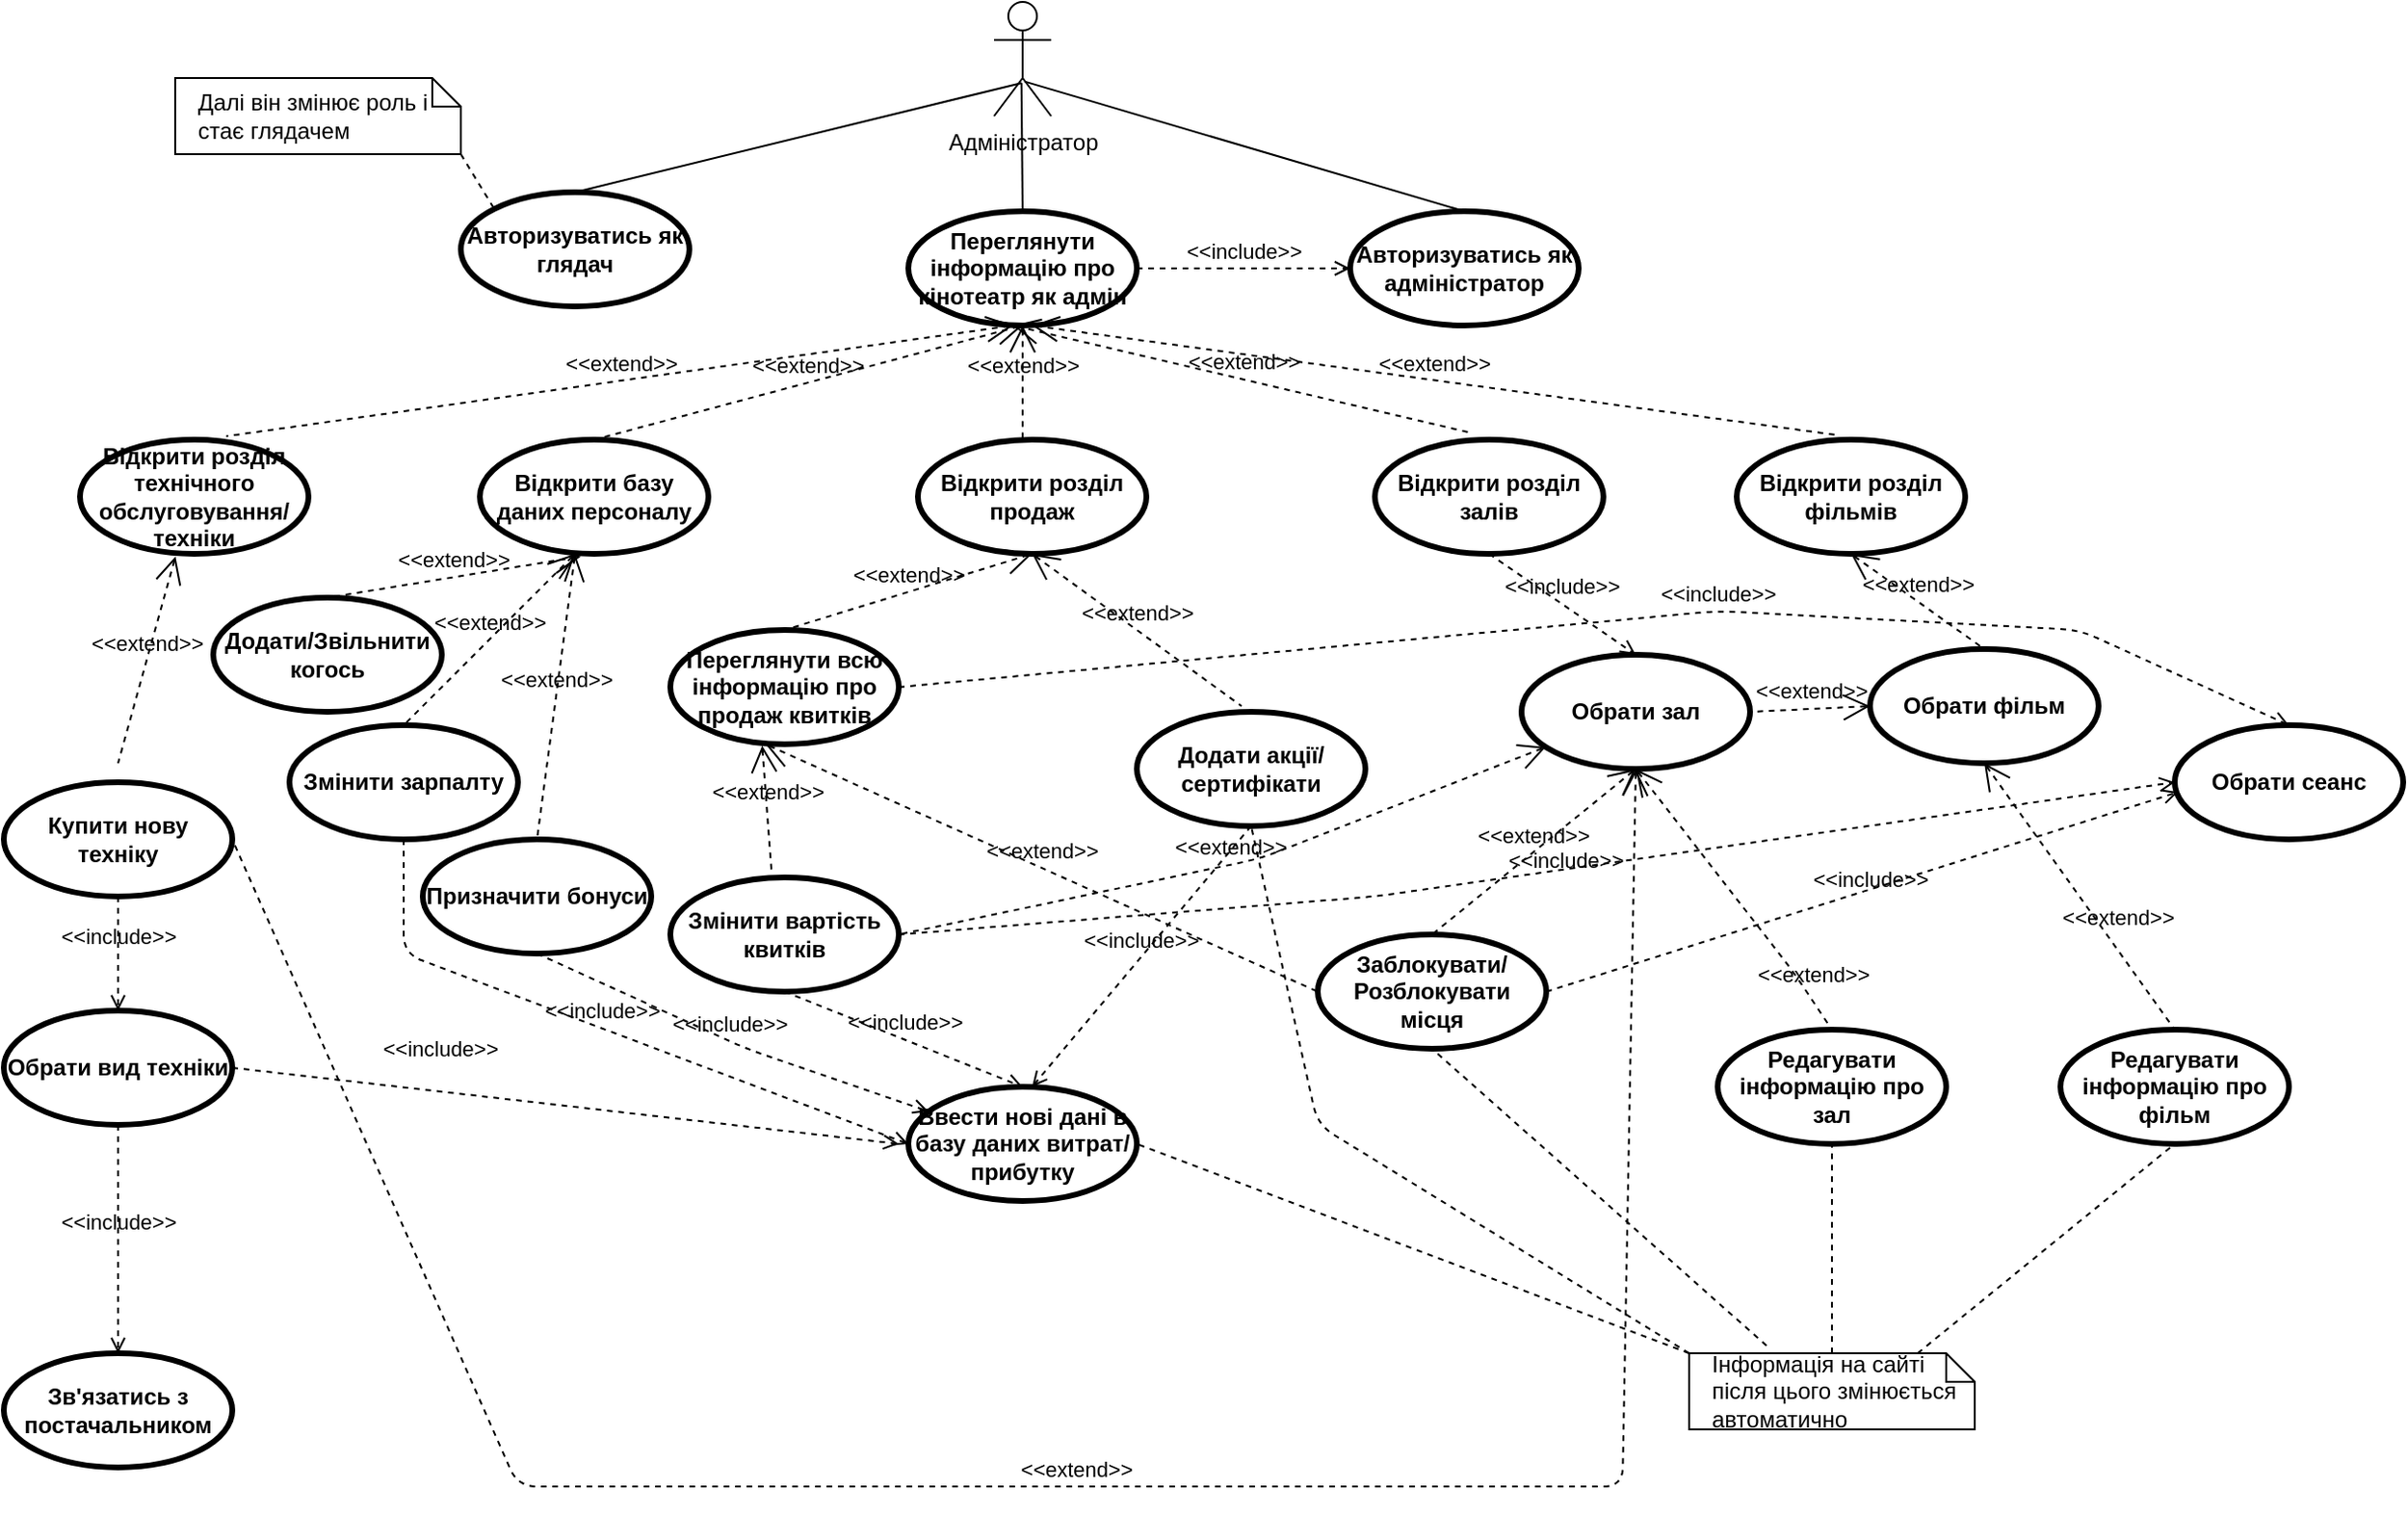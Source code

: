 <mxfile version="13.6.9" type="github">
  <diagram name="Page-1" id="e7e014a7-5840-1c2e-5031-d8a46d1fe8dd">
    <mxGraphModel dx="2899" dy="913" grid="1" gridSize="10" guides="1" tooltips="1" connect="1" arrows="1" fold="1" page="1" pageScale="1" pageWidth="1169" pageHeight="826" background="#ffffff" math="0" shadow="0">
      <root>
        <mxCell id="0" />
        <mxCell id="1" parent="0" />
        <mxCell id="C5NPxq1pUjgtMMzN8J-K-41" value="Адміністратор" style="shape=umlActor;html=1;verticalLabelPosition=bottom;verticalAlign=top;align=center;" vertex="1" parent="1">
          <mxGeometry x="510" y="10" width="30" height="60" as="geometry" />
        </mxCell>
        <mxCell id="C5NPxq1pUjgtMMzN8J-K-44" value="Переглянути інформацію про кінотеатр як адмін" style="shape=ellipse;html=1;strokeWidth=3;fontStyle=1;whiteSpace=wrap;align=center;perimeter=ellipsePerimeter;" vertex="1" parent="1">
          <mxGeometry x="465" y="120" width="120" height="60" as="geometry" />
        </mxCell>
        <mxCell id="C5NPxq1pUjgtMMzN8J-K-45" value="Відкрити базу даних персоналу" style="shape=ellipse;html=1;strokeWidth=3;fontStyle=1;whiteSpace=wrap;align=center;perimeter=ellipsePerimeter;" vertex="1" parent="1">
          <mxGeometry x="240" y="240" width="120" height="60" as="geometry" />
        </mxCell>
        <mxCell id="C5NPxq1pUjgtMMzN8J-K-46" value="Відкрити розділ продаж" style="shape=ellipse;html=1;strokeWidth=3;fontStyle=1;whiteSpace=wrap;align=center;perimeter=ellipsePerimeter;" vertex="1" parent="1">
          <mxGeometry x="470" y="240" width="120" height="60" as="geometry" />
        </mxCell>
        <mxCell id="C5NPxq1pUjgtMMzN8J-K-47" value="Відкрити розділ залів" style="shape=ellipse;html=1;strokeWidth=3;fontStyle=1;whiteSpace=wrap;align=center;perimeter=ellipsePerimeter;" vertex="1" parent="1">
          <mxGeometry x="710" y="240" width="120" height="60" as="geometry" />
        </mxCell>
        <mxCell id="C5NPxq1pUjgtMMzN8J-K-51" value="Відкрити розділ фільмів" style="shape=ellipse;html=1;strokeWidth=3;fontStyle=1;whiteSpace=wrap;align=center;perimeter=ellipsePerimeter;" vertex="1" parent="1">
          <mxGeometry x="900" y="240" width="120" height="60" as="geometry" />
        </mxCell>
        <mxCell id="C5NPxq1pUjgtMMzN8J-K-52" value="Відкрити розділ технічного обслуговування/техніки" style="shape=ellipse;html=1;strokeWidth=3;fontStyle=1;whiteSpace=wrap;align=center;perimeter=ellipsePerimeter;" vertex="1" parent="1">
          <mxGeometry x="30" y="240" width="120" height="60" as="geometry" />
        </mxCell>
        <mxCell id="C5NPxq1pUjgtMMzN8J-K-54" value="&amp;lt;&amp;lt;include&amp;gt;&amp;gt;" style="edgeStyle=none;html=1;endArrow=open;verticalAlign=bottom;dashed=1;labelBackgroundColor=none;exitX=1;exitY=0.5;exitDx=0;exitDy=0;" edge="1" parent="1" source="C5NPxq1pUjgtMMzN8J-K-44" target="C5NPxq1pUjgtMMzN8J-K-55">
          <mxGeometry width="160" relative="1" as="geometry">
            <mxPoint x="597" y="174" as="sourcePoint" />
            <mxPoint x="757" y="150" as="targetPoint" />
            <Array as="points">
              <mxPoint x="677" y="150" />
            </Array>
          </mxGeometry>
        </mxCell>
        <mxCell id="C5NPxq1pUjgtMMzN8J-K-55" value="Авторизуватись як адміністратор" style="shape=ellipse;html=1;strokeWidth=3;fontStyle=1;whiteSpace=wrap;align=center;perimeter=ellipsePerimeter;" vertex="1" parent="1">
          <mxGeometry x="697" y="120" width="120" height="60" as="geometry" />
        </mxCell>
        <mxCell id="C5NPxq1pUjgtMMzN8J-K-56" value="&amp;lt;&amp;lt;extend&amp;gt;&amp;gt;" style="edgeStyle=none;html=1;startArrow=open;endArrow=none;startSize=12;verticalAlign=bottom;dashed=1;labelBackgroundColor=none;exitX=0.5;exitY=1;exitDx=0;exitDy=0;" edge="1" parent="1" source="C5NPxq1pUjgtMMzN8J-K-44">
          <mxGeometry width="160" relative="1" as="geometry">
            <mxPoint x="440" y="260" as="sourcePoint" />
            <mxPoint x="525" y="240" as="targetPoint" />
          </mxGeometry>
        </mxCell>
        <mxCell id="C5NPxq1pUjgtMMzN8J-K-57" value="" style="edgeStyle=none;html=1;endArrow=none;verticalAlign=bottom;exitX=0.48;exitY=0.71;exitDx=0;exitDy=0;exitPerimeter=0;entryX=0.5;entryY=0;entryDx=0;entryDy=0;" edge="1" parent="1" source="C5NPxq1pUjgtMMzN8J-K-41" target="C5NPxq1pUjgtMMzN8J-K-44">
          <mxGeometry width="160" relative="1" as="geometry">
            <mxPoint x="410" y="280" as="sourcePoint" />
            <mxPoint x="570" y="280" as="targetPoint" />
          </mxGeometry>
        </mxCell>
        <mxCell id="C5NPxq1pUjgtMMzN8J-K-58" value="Ввести нові дані в базу даних витрат/прибутку" style="shape=ellipse;html=1;strokeWidth=3;fontStyle=1;whiteSpace=wrap;align=center;perimeter=ellipsePerimeter;" vertex="1" parent="1">
          <mxGeometry x="465" y="580" width="120" height="60" as="geometry" />
        </mxCell>
        <mxCell id="C5NPxq1pUjgtMMzN8J-K-59" value="&amp;lt;&amp;lt;extend&amp;gt;&amp;gt;" style="edgeStyle=none;html=1;startArrow=open;endArrow=none;startSize=12;verticalAlign=bottom;dashed=1;labelBackgroundColor=none;exitX=0.5;exitY=1;exitDx=0;exitDy=0;entryX=0.5;entryY=0;entryDx=0;entryDy=0;" edge="1" parent="1" source="C5NPxq1pUjgtMMzN8J-K-44" target="C5NPxq1pUjgtMMzN8J-K-45">
          <mxGeometry width="160" relative="1" as="geometry">
            <mxPoint x="410" y="380" as="sourcePoint" />
            <mxPoint x="570" y="380" as="targetPoint" />
          </mxGeometry>
        </mxCell>
        <mxCell id="C5NPxq1pUjgtMMzN8J-K-60" value="&amp;lt;&amp;lt;extend&amp;gt;&amp;gt;" style="edgeStyle=none;html=1;startArrow=open;endArrow=none;startSize=12;verticalAlign=bottom;dashed=1;labelBackgroundColor=none;entryX=0.427;entryY=-0.057;entryDx=0;entryDy=0;entryPerimeter=0;" edge="1" parent="1" target="C5NPxq1pUjgtMMzN8J-K-47">
          <mxGeometry width="160" relative="1" as="geometry">
            <mxPoint x="520" y="180" as="sourcePoint" />
            <mxPoint x="570" y="380" as="targetPoint" />
          </mxGeometry>
        </mxCell>
        <mxCell id="C5NPxq1pUjgtMMzN8J-K-61" value="&amp;lt;&amp;lt;extend&amp;gt;&amp;gt;" style="edgeStyle=none;html=1;startArrow=open;endArrow=none;startSize=12;verticalAlign=bottom;dashed=1;labelBackgroundColor=none;entryX=0.43;entryY=-0.043;entryDx=0;entryDy=0;entryPerimeter=0;" edge="1" parent="1" target="C5NPxq1pUjgtMMzN8J-K-51">
          <mxGeometry width="160" relative="1" as="geometry">
            <mxPoint x="530" y="180" as="sourcePoint" />
            <mxPoint x="570" y="270" as="targetPoint" />
          </mxGeometry>
        </mxCell>
        <mxCell id="C5NPxq1pUjgtMMzN8J-K-62" value="&amp;lt;&amp;lt;extend&amp;gt;&amp;gt;" style="edgeStyle=none;html=1;startArrow=open;endArrow=none;startSize=12;verticalAlign=bottom;dashed=1;labelBackgroundColor=none;entryX=0.64;entryY=-0.03;entryDx=0;entryDy=0;entryPerimeter=0;" edge="1" parent="1" target="C5NPxq1pUjgtMMzN8J-K-52">
          <mxGeometry width="160" relative="1" as="geometry">
            <mxPoint x="520" y="180" as="sourcePoint" />
            <mxPoint x="570" y="270" as="targetPoint" />
          </mxGeometry>
        </mxCell>
        <mxCell id="C5NPxq1pUjgtMMzN8J-K-63" value="" style="edgeStyle=none;html=1;endArrow=none;verticalAlign=bottom;exitX=0.533;exitY=0.697;exitDx=0;exitDy=0;exitPerimeter=0;entryX=0.5;entryY=0;entryDx=0;entryDy=0;" edge="1" parent="1" source="C5NPxq1pUjgtMMzN8J-K-41" target="C5NPxq1pUjgtMMzN8J-K-55">
          <mxGeometry width="160" relative="1" as="geometry">
            <mxPoint x="410" y="220" as="sourcePoint" />
            <mxPoint x="570" y="220" as="targetPoint" />
          </mxGeometry>
        </mxCell>
        <mxCell id="C5NPxq1pUjgtMMzN8J-K-64" value="Авторизуватись як глядач" style="shape=ellipse;html=1;strokeWidth=3;fontStyle=1;whiteSpace=wrap;align=center;perimeter=ellipsePerimeter;" vertex="1" parent="1">
          <mxGeometry x="230" y="110" width="120" height="60" as="geometry" />
        </mxCell>
        <mxCell id="C5NPxq1pUjgtMMzN8J-K-65" value="" style="edgeStyle=none;html=1;endArrow=none;verticalAlign=bottom;entryX=0.48;entryY=0.71;entryDx=0;entryDy=0;entryPerimeter=0;exitX=0.5;exitY=0;exitDx=0;exitDy=0;" edge="1" parent="1" source="C5NPxq1pUjgtMMzN8J-K-64" target="C5NPxq1pUjgtMMzN8J-K-41">
          <mxGeometry width="160" relative="1" as="geometry">
            <mxPoint x="410" y="210" as="sourcePoint" />
            <mxPoint x="570" y="210" as="targetPoint" />
          </mxGeometry>
        </mxCell>
        <mxCell id="C5NPxq1pUjgtMMzN8J-K-72" value="Далі він змінює роль і стає глядачем" style="shape=note;size=15;align=left;spacingLeft=10;html=1;whiteSpace=wrap;" vertex="1" parent="1">
          <mxGeometry x="80" y="50" width="150" height="40" as="geometry" />
        </mxCell>
        <mxCell id="C5NPxq1pUjgtMMzN8J-K-73" value="" style="edgeStyle=none;endArrow=none;exitX=0.4;exitY=0;dashed=1;html=1;" edge="1" source="C5NPxq1pUjgtMMzN8J-K-72" parent="1">
          <mxGeometry x="1" relative="1" as="geometry">
            <mxPoint x="140" y="50" as="targetPoint" />
          </mxGeometry>
        </mxCell>
        <mxCell id="C5NPxq1pUjgtMMzN8J-K-74" value="" style="edgeStyle=none;endArrow=none;dashed=1;html=1;entryX=0;entryY=0;entryDx=0;entryDy=0;" edge="1" parent="1" target="C5NPxq1pUjgtMMzN8J-K-64">
          <mxGeometry x="1" relative="1" as="geometry">
            <mxPoint x="260" y="10" as="targetPoint" />
            <mxPoint x="230" y="90" as="sourcePoint" />
          </mxGeometry>
        </mxCell>
        <mxCell id="C5NPxq1pUjgtMMzN8J-K-75" value="Змінити вартість квитків" style="shape=ellipse;html=1;strokeWidth=3;fontStyle=1;whiteSpace=wrap;align=center;perimeter=ellipsePerimeter;" vertex="1" parent="1">
          <mxGeometry x="340" y="470" width="120" height="60" as="geometry" />
        </mxCell>
        <mxCell id="C5NPxq1pUjgtMMzN8J-K-76" value="Переглянути всю інформацію про продаж квитків" style="shape=ellipse;html=1;strokeWidth=3;fontStyle=1;whiteSpace=wrap;align=center;perimeter=ellipsePerimeter;" vertex="1" parent="1">
          <mxGeometry x="340" y="340" width="120" height="60" as="geometry" />
        </mxCell>
        <mxCell id="C5NPxq1pUjgtMMzN8J-K-78" value="Додати акції/сертифікати" style="shape=ellipse;html=1;strokeWidth=3;fontStyle=1;whiteSpace=wrap;align=center;perimeter=ellipsePerimeter;" vertex="1" parent="1">
          <mxGeometry x="585" y="383" width="120" height="60" as="geometry" />
        </mxCell>
        <mxCell id="C5NPxq1pUjgtMMzN8J-K-79" value="&amp;lt;&amp;lt;include&amp;gt;&amp;gt;" style="edgeStyle=none;html=1;endArrow=open;verticalAlign=bottom;dashed=1;labelBackgroundColor=none;exitX=0.5;exitY=1;exitDx=0;exitDy=0;entryX=0.5;entryY=0;entryDx=0;entryDy=0;" edge="1" parent="1" source="C5NPxq1pUjgtMMzN8J-K-75" target="C5NPxq1pUjgtMMzN8J-K-58">
          <mxGeometry width="160" relative="1" as="geometry">
            <mxPoint x="390" y="510" as="sourcePoint" />
            <mxPoint x="550" y="510" as="targetPoint" />
          </mxGeometry>
        </mxCell>
        <mxCell id="C5NPxq1pUjgtMMzN8J-K-80" value="&amp;lt;&amp;lt;include&amp;gt;&amp;gt;" style="edgeStyle=none;html=1;endArrow=open;verticalAlign=bottom;dashed=1;labelBackgroundColor=none;exitX=0.5;exitY=1;exitDx=0;exitDy=0;" edge="1" parent="1" source="C5NPxq1pUjgtMMzN8J-K-78">
          <mxGeometry width="160" relative="1" as="geometry">
            <mxPoint x="390" y="550" as="sourcePoint" />
            <mxPoint x="530" y="580" as="targetPoint" />
          </mxGeometry>
        </mxCell>
        <mxCell id="C5NPxq1pUjgtMMzN8J-K-82" value="Інформація на сайті після цього змінюється автоматично" style="shape=note;size=15;align=left;spacingLeft=10;html=1;whiteSpace=wrap;" vertex="1" parent="1">
          <mxGeometry x="875" y="720" width="150" height="40" as="geometry" />
        </mxCell>
        <mxCell id="C5NPxq1pUjgtMMzN8J-K-83" value="" style="edgeStyle=none;endArrow=none;exitX=0;exitY=0;dashed=1;html=1;entryX=1;entryY=0.5;entryDx=0;entryDy=0;exitDx=0;exitDy=0;exitPerimeter=0;" edge="1" source="C5NPxq1pUjgtMMzN8J-K-82" parent="1" target="C5NPxq1pUjgtMMzN8J-K-58">
          <mxGeometry x="1" relative="1" as="geometry">
            <mxPoint x="657" y="560" as="targetPoint" />
          </mxGeometry>
        </mxCell>
        <mxCell id="C5NPxq1pUjgtMMzN8J-K-84" value="" style="edgeStyle=none;endArrow=none;exitX=0.8;exitY=0;dashed=1;html=1;entryX=0.5;entryY=1;entryDx=0;entryDy=0;" edge="1" source="C5NPxq1pUjgtMMzN8J-K-82" parent="1" target="C5NPxq1pUjgtMMzN8J-K-120">
          <mxGeometry x="1" relative="1" as="geometry">
            <mxPoint x="757" y="600" as="targetPoint" />
          </mxGeometry>
        </mxCell>
        <mxCell id="C5NPxq1pUjgtMMzN8J-K-85" value="Заблокувати/Розблокувати місця" style="shape=ellipse;html=1;strokeWidth=3;fontStyle=1;whiteSpace=wrap;align=center;perimeter=ellipsePerimeter;" vertex="1" parent="1">
          <mxGeometry x="680" y="500" width="120" height="60" as="geometry" />
        </mxCell>
        <mxCell id="C5NPxq1pUjgtMMzN8J-K-86" value="&amp;lt;&amp;lt;extend&amp;gt;&amp;gt;" style="edgeStyle=none;html=1;startArrow=open;endArrow=none;startSize=12;verticalAlign=bottom;dashed=1;labelBackgroundColor=none;exitX=0.5;exitY=1;exitDx=0;exitDy=0;" edge="1" parent="1" source="C5NPxq1pUjgtMMzN8J-K-46">
          <mxGeometry width="160" relative="1" as="geometry">
            <mxPoint x="430" y="490" as="sourcePoint" />
            <mxPoint x="640" y="380" as="targetPoint" />
          </mxGeometry>
        </mxCell>
        <mxCell id="C5NPxq1pUjgtMMzN8J-K-87" value="&amp;lt;&amp;lt;extend&amp;gt;&amp;gt;" style="edgeStyle=none;html=1;startArrow=open;endArrow=none;startSize=12;verticalAlign=bottom;dashed=1;labelBackgroundColor=none;entryX=0.5;entryY=0;entryDx=0;entryDy=0;" edge="1" parent="1" target="C5NPxq1pUjgtMMzN8J-K-76">
          <mxGeometry width="160" relative="1" as="geometry">
            <mxPoint x="530" y="300" as="sourcePoint" />
            <mxPoint x="590" y="490" as="targetPoint" />
          </mxGeometry>
        </mxCell>
        <mxCell id="C5NPxq1pUjgtMMzN8J-K-88" value="&amp;lt;&amp;lt;extend&amp;gt;&amp;gt;" style="edgeStyle=none;html=1;startArrow=open;endArrow=none;startSize=12;verticalAlign=bottom;dashed=1;labelBackgroundColor=none;exitX=0.402;exitY=1.013;exitDx=0;exitDy=0;exitPerimeter=0;entryX=0.443;entryY=-0.05;entryDx=0;entryDy=0;entryPerimeter=0;" edge="1" parent="1" source="C5NPxq1pUjgtMMzN8J-K-76" target="C5NPxq1pUjgtMMzN8J-K-75">
          <mxGeometry width="160" relative="1" as="geometry">
            <mxPoint x="430" y="490" as="sourcePoint" />
            <mxPoint x="590" y="490" as="targetPoint" />
          </mxGeometry>
        </mxCell>
        <mxCell id="C5NPxq1pUjgtMMzN8J-K-91" value="&amp;lt;&amp;lt;extend&amp;gt;&amp;gt;" style="edgeStyle=none;html=1;startArrow=open;endArrow=none;startSize=12;verticalAlign=bottom;dashed=1;labelBackgroundColor=none;exitX=0.5;exitY=1;exitDx=0;exitDy=0;entryX=0.5;entryY=0;entryDx=0;entryDy=0;" edge="1" parent="1" source="C5NPxq1pUjgtMMzN8J-K-94" target="C5NPxq1pUjgtMMzN8J-K-85">
          <mxGeometry width="160" relative="1" as="geometry">
            <mxPoint x="847" y="480" as="sourcePoint" />
            <mxPoint x="820" y="470" as="targetPoint" />
          </mxGeometry>
        </mxCell>
        <mxCell id="C5NPxq1pUjgtMMzN8J-K-92" value="&amp;lt;&amp;lt;extend&amp;gt;&amp;gt;" style="edgeStyle=none;html=1;startArrow=open;endArrow=none;startSize=12;verticalAlign=bottom;dashed=1;labelBackgroundColor=none;entryX=0;entryY=0.5;entryDx=0;entryDy=0;" edge="1" parent="1" target="C5NPxq1pUjgtMMzN8J-K-85">
          <mxGeometry width="160" relative="1" as="geometry">
            <mxPoint x="390" y="400" as="sourcePoint" />
            <mxPoint x="590" y="480" as="targetPoint" />
          </mxGeometry>
        </mxCell>
        <mxCell id="C5NPxq1pUjgtMMzN8J-K-93" value="Купити нову техніку" style="shape=ellipse;html=1;strokeWidth=3;fontStyle=1;whiteSpace=wrap;align=center;perimeter=ellipsePerimeter;" vertex="1" parent="1">
          <mxGeometry x="-10" y="420" width="120" height="60" as="geometry" />
        </mxCell>
        <mxCell id="C5NPxq1pUjgtMMzN8J-K-94" value="Обрати зал" style="shape=ellipse;html=1;strokeWidth=3;fontStyle=1;whiteSpace=wrap;align=center;perimeter=ellipsePerimeter;" vertex="1" parent="1">
          <mxGeometry x="787" y="353" width="120" height="60" as="geometry" />
        </mxCell>
        <mxCell id="C5NPxq1pUjgtMMzN8J-K-95" value="&amp;lt;&amp;lt;include&amp;gt;&amp;gt;" style="edgeStyle=none;html=1;endArrow=open;verticalAlign=bottom;dashed=1;labelBackgroundColor=none;exitX=1;exitY=0.5;exitDx=0;exitDy=0;" edge="1" parent="1" source="C5NPxq1pUjgtMMzN8J-K-100">
          <mxGeometry x="-0.38" y="12" width="160" relative="1" as="geometry">
            <mxPoint x="430" y="530" as="sourcePoint" />
            <mxPoint x="460" y="610" as="targetPoint" />
            <mxPoint x="-1" y="-1" as="offset" />
          </mxGeometry>
        </mxCell>
        <mxCell id="C5NPxq1pUjgtMMzN8J-K-97" value="Зв&#39;язатись з постачальником" style="shape=ellipse;html=1;strokeWidth=3;fontStyle=1;whiteSpace=wrap;align=center;perimeter=ellipsePerimeter;" vertex="1" parent="1">
          <mxGeometry x="-10" y="720" width="120" height="60" as="geometry" />
        </mxCell>
        <mxCell id="C5NPxq1pUjgtMMzN8J-K-98" value="&amp;lt;&amp;lt;include&amp;gt;&amp;gt;" style="edgeStyle=none;html=1;endArrow=open;verticalAlign=bottom;dashed=1;labelBackgroundColor=none;entryX=0.5;entryY=0;entryDx=0;entryDy=0;exitX=0.5;exitY=1;exitDx=0;exitDy=0;" edge="1" parent="1" source="C5NPxq1pUjgtMMzN8J-K-93" target="C5NPxq1pUjgtMMzN8J-K-100">
          <mxGeometry width="160" relative="1" as="geometry">
            <mxPoint x="430" y="520" as="sourcePoint" />
            <mxPoint x="590" y="520" as="targetPoint" />
          </mxGeometry>
        </mxCell>
        <mxCell id="C5NPxq1pUjgtMMzN8J-K-100" value="Обрати вид техніки" style="shape=ellipse;html=1;strokeWidth=3;fontStyle=1;whiteSpace=wrap;align=center;perimeter=ellipsePerimeter;" vertex="1" parent="1">
          <mxGeometry x="-10" y="540" width="120" height="60" as="geometry" />
        </mxCell>
        <mxCell id="C5NPxq1pUjgtMMzN8J-K-101" value="&amp;lt;&amp;lt;include&amp;gt;&amp;gt;" style="edgeStyle=none;html=1;endArrow=open;verticalAlign=bottom;dashed=1;labelBackgroundColor=none;exitX=0.5;exitY=1;exitDx=0;exitDy=0;entryX=0.5;entryY=0;entryDx=0;entryDy=0;" edge="1" parent="1" source="C5NPxq1pUjgtMMzN8J-K-100" target="C5NPxq1pUjgtMMzN8J-K-97">
          <mxGeometry width="160" relative="1" as="geometry">
            <mxPoint x="440" y="510" as="sourcePoint" />
            <mxPoint x="600" y="510" as="targetPoint" />
          </mxGeometry>
        </mxCell>
        <mxCell id="C5NPxq1pUjgtMMzN8J-K-102" value="&amp;lt;&amp;lt;extend&amp;gt;&amp;gt;" style="edgeStyle=none;html=1;startArrow=open;endArrow=none;startSize=12;verticalAlign=bottom;dashed=1;labelBackgroundColor=none;exitX=0.418;exitY=1.023;exitDx=0;exitDy=0;exitPerimeter=0;" edge="1" parent="1" source="C5NPxq1pUjgtMMzN8J-K-52">
          <mxGeometry width="160" relative="1" as="geometry">
            <mxPoint x="80" y="310" as="sourcePoint" />
            <mxPoint x="50" y="410" as="targetPoint" />
          </mxGeometry>
        </mxCell>
        <mxCell id="C5NPxq1pUjgtMMzN8J-K-103" value="Додати/Звільнити когось" style="shape=ellipse;html=1;strokeWidth=3;fontStyle=1;whiteSpace=wrap;align=center;perimeter=ellipsePerimeter;" vertex="1" parent="1">
          <mxGeometry x="100" y="323" width="120" height="60" as="geometry" />
        </mxCell>
        <mxCell id="C5NPxq1pUjgtMMzN8J-K-104" value="Змінити зарпалту" style="shape=ellipse;html=1;strokeWidth=3;fontStyle=1;whiteSpace=wrap;align=center;perimeter=ellipsePerimeter;" vertex="1" parent="1">
          <mxGeometry x="140" y="390" width="120" height="60" as="geometry" />
        </mxCell>
        <mxCell id="C5NPxq1pUjgtMMzN8J-K-105" value="Призначити бонуси" style="shape=ellipse;html=1;strokeWidth=3;fontStyle=1;whiteSpace=wrap;align=center;perimeter=ellipsePerimeter;" vertex="1" parent="1">
          <mxGeometry x="210" y="450" width="120" height="60" as="geometry" />
        </mxCell>
        <mxCell id="C5NPxq1pUjgtMMzN8J-K-106" value="&amp;lt;&amp;lt;include&amp;gt;&amp;gt;" style="edgeStyle=none;html=1;endArrow=open;verticalAlign=bottom;dashed=1;labelBackgroundColor=none;exitX=0.5;exitY=1;exitDx=0;exitDy=0;" edge="1" parent="1" source="C5NPxq1pUjgtMMzN8J-K-105" target="C5NPxq1pUjgtMMzN8J-K-58">
          <mxGeometry width="160" relative="1" as="geometry">
            <mxPoint x="350" y="450" as="sourcePoint" />
            <mxPoint x="510" y="450" as="targetPoint" />
            <Array as="points">
              <mxPoint x="380" y="560" />
            </Array>
          </mxGeometry>
        </mxCell>
        <mxCell id="C5NPxq1pUjgtMMzN8J-K-107" value="&amp;lt;&amp;lt;include&amp;gt;&amp;gt;" style="edgeStyle=none;html=1;endArrow=open;verticalAlign=bottom;dashed=1;labelBackgroundColor=none;exitX=0.5;exitY=1;exitDx=0;exitDy=0;entryX=0;entryY=0.5;entryDx=0;entryDy=0;" edge="1" parent="1" source="C5NPxq1pUjgtMMzN8J-K-104" target="C5NPxq1pUjgtMMzN8J-K-58">
          <mxGeometry width="160" relative="1" as="geometry">
            <mxPoint x="350" y="450" as="sourcePoint" />
            <mxPoint x="510" y="450" as="targetPoint" />
            <Array as="points">
              <mxPoint x="200" y="510" />
            </Array>
          </mxGeometry>
        </mxCell>
        <mxCell id="C5NPxq1pUjgtMMzN8J-K-111" value="&amp;lt;&amp;lt;extend&amp;gt;&amp;gt;" style="edgeStyle=none;html=1;startArrow=open;endArrow=none;startSize=12;verticalAlign=bottom;dashed=1;labelBackgroundColor=none;exitX=0.442;exitY=1.023;exitDx=0;exitDy=0;exitPerimeter=0;entryX=0.5;entryY=0;entryDx=0;entryDy=0;" edge="1" parent="1" source="C5NPxq1pUjgtMMzN8J-K-45" target="C5NPxq1pUjgtMMzN8J-K-103">
          <mxGeometry width="160" relative="1" as="geometry">
            <mxPoint x="360" y="420" as="sourcePoint" />
            <mxPoint x="520" y="420" as="targetPoint" />
          </mxGeometry>
        </mxCell>
        <mxCell id="C5NPxq1pUjgtMMzN8J-K-112" value="&amp;lt;&amp;lt;extend&amp;gt;&amp;gt;" style="edgeStyle=none;html=1;startArrow=open;endArrow=none;startSize=12;verticalAlign=bottom;dashed=1;labelBackgroundColor=none;entryX=0.5;entryY=0;entryDx=0;entryDy=0;" edge="1" parent="1" target="C5NPxq1pUjgtMMzN8J-K-104">
          <mxGeometry width="160" relative="1" as="geometry">
            <mxPoint x="290" y="300" as="sourcePoint" />
            <mxPoint x="520" y="420" as="targetPoint" />
          </mxGeometry>
        </mxCell>
        <mxCell id="C5NPxq1pUjgtMMzN8J-K-113" value="&amp;lt;&amp;lt;extend&amp;gt;&amp;gt;" style="edgeStyle=none;html=1;startArrow=open;endArrow=none;startSize=12;verticalAlign=bottom;dashed=1;labelBackgroundColor=none;entryX=0.5;entryY=0;entryDx=0;entryDy=0;" edge="1" parent="1" target="C5NPxq1pUjgtMMzN8J-K-105">
          <mxGeometry width="160" relative="1" as="geometry">
            <mxPoint x="290" y="300" as="sourcePoint" />
            <mxPoint x="520" y="420" as="targetPoint" />
          </mxGeometry>
        </mxCell>
        <mxCell id="C5NPxq1pUjgtMMzN8J-K-118" value="Обрати фільм" style="shape=ellipse;html=1;strokeWidth=3;fontStyle=1;whiteSpace=wrap;align=center;perimeter=ellipsePerimeter;" vertex="1" parent="1">
          <mxGeometry x="970" y="350" width="120" height="60" as="geometry" />
        </mxCell>
        <mxCell id="C5NPxq1pUjgtMMzN8J-K-119" value="Обрати сеанс" style="shape=ellipse;html=1;strokeWidth=3;fontStyle=1;whiteSpace=wrap;align=center;perimeter=ellipsePerimeter;" vertex="1" parent="1">
          <mxGeometry x="1130" y="390" width="120" height="60" as="geometry" />
        </mxCell>
        <mxCell id="C5NPxq1pUjgtMMzN8J-K-120" value="Редагувати інформацію про фільм" style="shape=ellipse;html=1;strokeWidth=3;fontStyle=1;whiteSpace=wrap;align=center;perimeter=ellipsePerimeter;" vertex="1" parent="1">
          <mxGeometry x="1070" y="550" width="120" height="60" as="geometry" />
        </mxCell>
        <mxCell id="C5NPxq1pUjgtMMzN8J-K-122" value="&amp;lt;&amp;lt;extend&amp;gt;&amp;gt;" style="edgeStyle=none;html=1;startArrow=open;endArrow=none;startSize=12;verticalAlign=bottom;dashed=1;labelBackgroundColor=none;exitX=0.5;exitY=1;exitDx=0;exitDy=0;entryX=1;entryY=0.5;entryDx=0;entryDy=0;" edge="1" parent="1" source="C5NPxq1pUjgtMMzN8J-K-94" target="C5NPxq1pUjgtMMzN8J-K-93">
          <mxGeometry width="160" relative="1" as="geometry">
            <mxPoint x="400" y="500" as="sourcePoint" />
            <mxPoint x="560" y="500" as="targetPoint" />
            <Array as="points">
              <mxPoint x="840" y="790" />
              <mxPoint x="580" y="790" />
              <mxPoint x="260" y="790" />
            </Array>
          </mxGeometry>
        </mxCell>
        <mxCell id="C5NPxq1pUjgtMMzN8J-K-123" value="&amp;lt;&amp;lt;include&amp;gt;&amp;gt;" style="edgeStyle=none;html=1;endArrow=open;verticalAlign=bottom;dashed=1;labelBackgroundColor=none;entryX=0.5;entryY=0;entryDx=0;entryDy=0;" edge="1" parent="1" target="C5NPxq1pUjgtMMzN8J-K-119">
          <mxGeometry x="0.163" width="160" relative="1" as="geometry">
            <mxPoint x="460" y="370" as="sourcePoint" />
            <mxPoint x="630" y="490" as="targetPoint" />
            <Array as="points">
              <mxPoint x="890" y="330" />
              <mxPoint x="1080" y="340" />
            </Array>
            <mxPoint as="offset" />
          </mxGeometry>
        </mxCell>
        <mxCell id="C5NPxq1pUjgtMMzN8J-K-124" value="&amp;lt;&amp;lt;extend&amp;gt;&amp;gt;" style="edgeStyle=none;html=1;startArrow=open;endArrow=none;startSize=12;verticalAlign=bottom;dashed=1;labelBackgroundColor=none;entryX=1;entryY=0.5;entryDx=0;entryDy=0;" edge="1" parent="1" source="C5NPxq1pUjgtMMzN8J-K-94" target="C5NPxq1pUjgtMMzN8J-K-75">
          <mxGeometry width="160" relative="1" as="geometry">
            <mxPoint x="610" y="500" as="sourcePoint" />
            <mxPoint x="770" y="500" as="targetPoint" />
            <Array as="points">
              <mxPoint x="650" y="460" />
            </Array>
          </mxGeometry>
        </mxCell>
        <mxCell id="C5NPxq1pUjgtMMzN8J-K-126" value="&amp;lt;&amp;lt;include&amp;gt;&amp;gt;" style="edgeStyle=none;html=1;endArrow=open;verticalAlign=bottom;dashed=1;labelBackgroundColor=none;exitX=0.5;exitY=1;exitDx=0;exitDy=0;entryX=0.5;entryY=0;entryDx=0;entryDy=0;" edge="1" parent="1" source="C5NPxq1pUjgtMMzN8J-K-47" target="C5NPxq1pUjgtMMzN8J-K-94">
          <mxGeometry width="160" relative="1" as="geometry">
            <mxPoint x="720" y="400" as="sourcePoint" />
            <mxPoint x="880" y="400" as="targetPoint" />
          </mxGeometry>
        </mxCell>
        <mxCell id="C5NPxq1pUjgtMMzN8J-K-127" value="Редагувати інформацію про зал" style="shape=ellipse;html=1;strokeWidth=3;fontStyle=1;whiteSpace=wrap;align=center;perimeter=ellipsePerimeter;" vertex="1" parent="1">
          <mxGeometry x="890" y="550" width="120" height="60" as="geometry" />
        </mxCell>
        <mxCell id="C5NPxq1pUjgtMMzN8J-K-128" value="&amp;lt;&amp;lt;extend&amp;gt;&amp;gt;" style="edgeStyle=none;html=1;startArrow=open;endArrow=none;startSize=12;verticalAlign=bottom;dashed=1;labelBackgroundColor=none;exitX=0.5;exitY=1;exitDx=0;exitDy=0;entryX=0.5;entryY=0;entryDx=0;entryDy=0;" edge="1" parent="1" source="C5NPxq1pUjgtMMzN8J-K-94" target="C5NPxq1pUjgtMMzN8J-K-127">
          <mxGeometry x="0.741" y="3" width="160" relative="1" as="geometry">
            <mxPoint x="720" y="480" as="sourcePoint" />
            <mxPoint x="880" y="480" as="targetPoint" />
            <Array as="points">
              <mxPoint x="930" y="520" />
            </Array>
            <mxPoint as="offset" />
          </mxGeometry>
        </mxCell>
        <mxCell id="C5NPxq1pUjgtMMzN8J-K-129" value="&amp;lt;&amp;lt;extend&amp;gt;&amp;gt;" style="edgeStyle=none;html=1;startArrow=open;endArrow=none;startSize=12;verticalAlign=bottom;dashed=1;labelBackgroundColor=none;exitX=0.5;exitY=1;exitDx=0;exitDy=0;entryX=0.5;entryY=0;entryDx=0;entryDy=0;" edge="1" parent="1" source="C5NPxq1pUjgtMMzN8J-K-51" target="C5NPxq1pUjgtMMzN8J-K-118">
          <mxGeometry width="160" relative="1" as="geometry">
            <mxPoint x="790" y="450" as="sourcePoint" />
            <mxPoint x="950" y="450" as="targetPoint" />
          </mxGeometry>
        </mxCell>
        <mxCell id="C5NPxq1pUjgtMMzN8J-K-130" value="&amp;lt;&amp;lt;extend&amp;gt;&amp;gt;" style="edgeStyle=none;html=1;startArrow=open;endArrow=none;startSize=12;verticalAlign=bottom;dashed=1;labelBackgroundColor=none;exitX=0.5;exitY=1;exitDx=0;exitDy=0;entryX=0.5;entryY=0;entryDx=0;entryDy=0;" edge="1" parent="1" source="C5NPxq1pUjgtMMzN8J-K-118" target="C5NPxq1pUjgtMMzN8J-K-120">
          <mxGeometry x="0.324" y="5" width="160" relative="1" as="geometry">
            <mxPoint x="790" y="420" as="sourcePoint" />
            <mxPoint x="1080" y="467" as="targetPoint" />
            <mxPoint as="offset" />
          </mxGeometry>
        </mxCell>
        <mxCell id="C5NPxq1pUjgtMMzN8J-K-131" value="&amp;lt;&amp;lt;include&amp;gt;&amp;gt;" style="edgeStyle=none;html=1;endArrow=open;verticalAlign=bottom;dashed=1;labelBackgroundColor=none;exitX=1;exitY=0.5;exitDx=0;exitDy=0;entryX=0.015;entryY=0.586;entryDx=0;entryDy=0;entryPerimeter=0;" edge="1" parent="1" source="C5NPxq1pUjgtMMzN8J-K-85" target="C5NPxq1pUjgtMMzN8J-K-119">
          <mxGeometry x="0.018" y="-4" width="160" relative="1" as="geometry">
            <mxPoint x="810" y="460" as="sourcePoint" />
            <mxPoint x="970" y="460" as="targetPoint" />
            <mxPoint as="offset" />
          </mxGeometry>
        </mxCell>
        <mxCell id="C5NPxq1pUjgtMMzN8J-K-132" value="&amp;lt;&amp;lt;include&amp;gt;&amp;gt;" style="edgeStyle=none;html=1;endArrow=open;verticalAlign=bottom;dashed=1;labelBackgroundColor=none;exitX=1;exitY=0.5;exitDx=0;exitDy=0;entryX=0;entryY=0.5;entryDx=0;entryDy=0;" edge="1" parent="1" source="C5NPxq1pUjgtMMzN8J-K-75" target="C5NPxq1pUjgtMMzN8J-K-119">
          <mxGeometry x="0.041" y="-4" width="160" relative="1" as="geometry">
            <mxPoint x="610" y="460" as="sourcePoint" />
            <mxPoint x="990" y="430" as="targetPoint" />
            <Array as="points">
              <mxPoint x="710" y="480" />
            </Array>
            <mxPoint as="offset" />
          </mxGeometry>
        </mxCell>
        <mxCell id="C5NPxq1pUjgtMMzN8J-K-133" value="&amp;lt;&amp;lt;extend&amp;gt;&amp;gt;" style="edgeStyle=none;html=1;startArrow=open;endArrow=none;startSize=12;verticalAlign=bottom;dashed=1;labelBackgroundColor=none;exitX=0;exitY=0.5;exitDx=0;exitDy=0;entryX=1;entryY=0.5;entryDx=0;entryDy=0;" edge="1" parent="1" source="C5NPxq1pUjgtMMzN8J-K-118" target="C5NPxq1pUjgtMMzN8J-K-94">
          <mxGeometry width="160" relative="1" as="geometry">
            <mxPoint x="750" y="500" as="sourcePoint" />
            <mxPoint x="910" y="500" as="targetPoint" />
          </mxGeometry>
        </mxCell>
        <mxCell id="C5NPxq1pUjgtMMzN8J-K-134" value="" style="edgeStyle=none;endArrow=none;exitX=0.5;exitY=0;dashed=1;html=1;entryX=0.5;entryY=1;entryDx=0;entryDy=0;exitDx=0;exitDy=0;exitPerimeter=0;" edge="1" parent="1" source="C5NPxq1pUjgtMMzN8J-K-82" target="C5NPxq1pUjgtMMzN8J-K-127">
          <mxGeometry x="1" relative="1" as="geometry">
            <mxPoint x="1140.0" y="620" as="targetPoint" />
            <mxPoint x="1005.0" y="730" as="sourcePoint" />
          </mxGeometry>
        </mxCell>
        <mxCell id="C5NPxq1pUjgtMMzN8J-K-135" value="" style="edgeStyle=none;endArrow=none;exitX=0.271;exitY=-0.1;dashed=1;html=1;entryX=0.5;entryY=1;entryDx=0;entryDy=0;exitDx=0;exitDy=0;exitPerimeter=0;" edge="1" parent="1" source="C5NPxq1pUjgtMMzN8J-K-82" target="C5NPxq1pUjgtMMzN8J-K-85">
          <mxGeometry x="1" relative="1" as="geometry">
            <mxPoint x="1150.0" y="630" as="targetPoint" />
            <mxPoint x="1015.0" y="740" as="sourcePoint" />
          </mxGeometry>
        </mxCell>
        <mxCell id="C5NPxq1pUjgtMMzN8J-K-136" value="" style="edgeStyle=none;endArrow=none;exitX=0;exitY=0;dashed=1;html=1;entryX=0.5;entryY=1;entryDx=0;entryDy=0;exitDx=0;exitDy=0;exitPerimeter=0;" edge="1" parent="1" source="C5NPxq1pUjgtMMzN8J-K-82" target="C5NPxq1pUjgtMMzN8J-K-78">
          <mxGeometry x="1" relative="1" as="geometry">
            <mxPoint x="1160.0" y="640" as="targetPoint" />
            <mxPoint x="1025.0" y="750" as="sourcePoint" />
            <Array as="points">
              <mxPoint x="680" y="600" />
            </Array>
          </mxGeometry>
        </mxCell>
      </root>
    </mxGraphModel>
  </diagram>
</mxfile>
